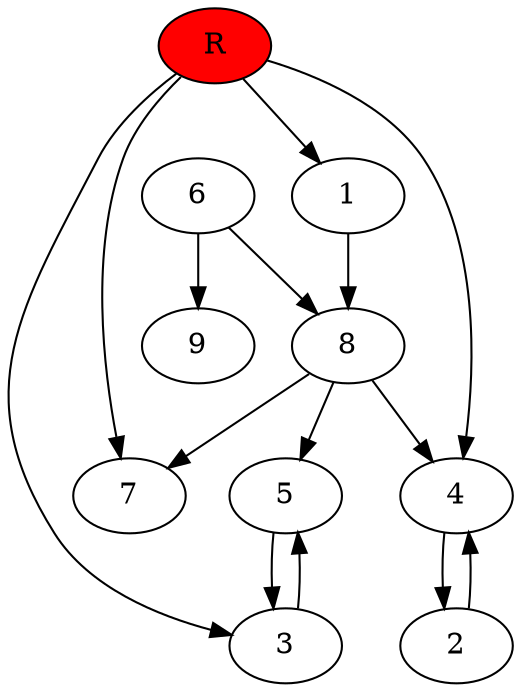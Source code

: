 digraph prb8790 {
	1
	2
	3
	4
	5
	6
	7
	8
	R [fillcolor="#ff0000" style=filled]
	1 -> 8
	2 -> 4
	3 -> 5
	4 -> 2
	5 -> 3
	6 -> 8
	6 -> 9
	8 -> 4
	8 -> 5
	8 -> 7
	R -> 1
	R -> 3
	R -> 4
	R -> 7
}
